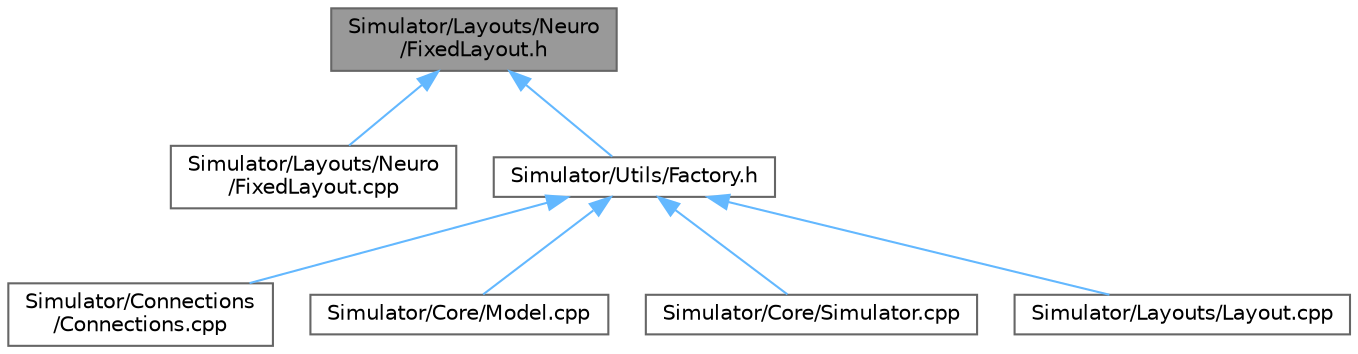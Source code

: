 digraph "Simulator/Layouts/Neuro/FixedLayout.h"
{
 // LATEX_PDF_SIZE
  bgcolor="transparent";
  edge [fontname=Helvetica,fontsize=10,labelfontname=Helvetica,labelfontsize=10];
  node [fontname=Helvetica,fontsize=10,shape=box,height=0.2,width=0.4];
  Node1 [id="Node000001",label="Simulator/Layouts/Neuro\l/FixedLayout.h",height=0.2,width=0.4,color="gray40", fillcolor="grey60", style="filled", fontcolor="black",tooltip="The Layout class defines the layout of vertices in neural networks."];
  Node1 -> Node2 [id="edge1_Node000001_Node000002",dir="back",color="steelblue1",style="solid",tooltip=" "];
  Node2 [id="Node000002",label="Simulator/Layouts/Neuro\l/FixedLayout.cpp",height=0.2,width=0.4,color="grey40", fillcolor="white", style="filled",URL="$_fixed_layout_8cpp.html",tooltip="The Layout class defines the layout of vertices in neural networks."];
  Node1 -> Node3 [id="edge2_Node000001_Node000003",dir="back",color="steelblue1",style="solid",tooltip=" "];
  Node3 [id="Node000003",label="Simulator/Utils/Factory.h",height=0.2,width=0.4,color="grey40", fillcolor="white", style="filled",URL="$_factory_8h.html",tooltip="A factory template for creating factory class for any subsystem that requires a factory to create a (..."];
  Node3 -> Node4 [id="edge3_Node000003_Node000004",dir="back",color="steelblue1",style="solid",tooltip=" "];
  Node4 [id="Node000004",label="Simulator/Connections\l/Connections.cpp",height=0.2,width=0.4,color="grey40", fillcolor="white", style="filled",URL="$_connections_8cpp.html",tooltip="Methods for creating and updating connections."];
  Node3 -> Node5 [id="edge4_Node000003_Node000005",dir="back",color="steelblue1",style="solid",tooltip=" "];
  Node5 [id="Node000005",label="Simulator/Core/Model.cpp",height=0.2,width=0.4,color="grey40", fillcolor="white", style="filled",URL="$_model_8cpp.html",tooltip="Implementation of Model for the graph-based networks."];
  Node3 -> Node6 [id="edge5_Node000003_Node000006",dir="back",color="steelblue1",style="solid",tooltip=" "];
  Node6 [id="Node000006",label="Simulator/Core/Simulator.cpp",height=0.2,width=0.4,color="grey40", fillcolor="white", style="filled",URL="$_simulator_8cpp.html",tooltip="Platform independent base class for the Brain Grid simulator. Simulator is a singleton class (a class..."];
  Node3 -> Node7 [id="edge6_Node000003_Node000007",dir="back",color="steelblue1",style="solid",tooltip=" "];
  Node7 [id="Node000007",label="Simulator/Layouts/Layout.cpp",height=0.2,width=0.4,color="grey40", fillcolor="white", style="filled",URL="$_layout_8cpp.html",tooltip="The Layout class defines the layout of neurons in neural networks."];
}

